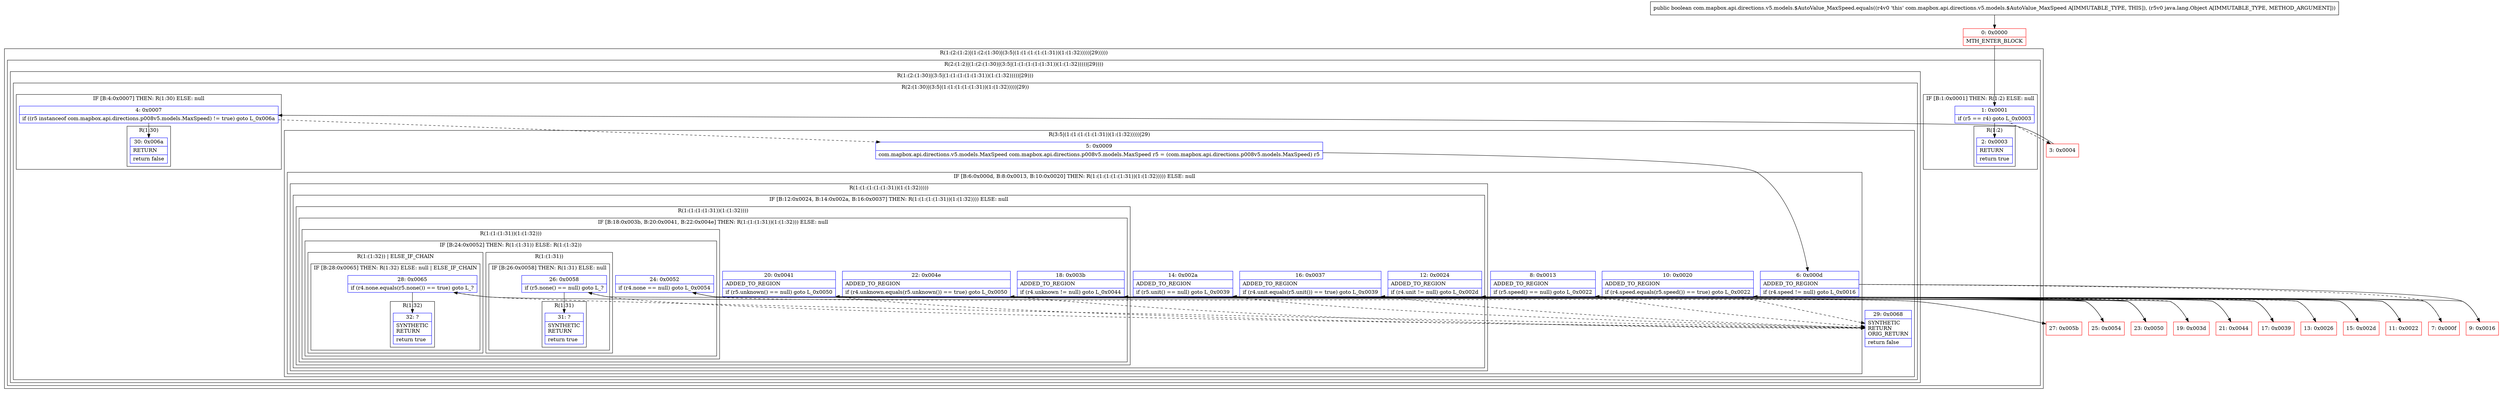 digraph "CFG forcom.mapbox.api.directions.v5.models.$AutoValue_MaxSpeed.equals(Ljava\/lang\/Object;)Z" {
subgraph cluster_Region_1583630562 {
label = "R(1:(2:(1:2)|(1:(2:(1:30)|(3:5|(1:(1:(1:(1:(1:31))(1:(1:32)))))|29)))))";
node [shape=record,color=blue];
subgraph cluster_Region_2084899494 {
label = "R(2:(1:2)|(1:(2:(1:30)|(3:5|(1:(1:(1:(1:(1:31))(1:(1:32)))))|29))))";
node [shape=record,color=blue];
subgraph cluster_IfRegion_637647292 {
label = "IF [B:1:0x0001] THEN: R(1:2) ELSE: null";
node [shape=record,color=blue];
Node_1 [shape=record,label="{1\:\ 0x0001|if (r5 == r4) goto L_0x0003\l}"];
subgraph cluster_Region_1019404000 {
label = "R(1:2)";
node [shape=record,color=blue];
Node_2 [shape=record,label="{2\:\ 0x0003|RETURN\l|return true\l}"];
}
}
subgraph cluster_Region_1084076738 {
label = "R(1:(2:(1:30)|(3:5|(1:(1:(1:(1:(1:31))(1:(1:32)))))|29)))";
node [shape=record,color=blue];
subgraph cluster_Region_341409869 {
label = "R(2:(1:30)|(3:5|(1:(1:(1:(1:(1:31))(1:(1:32)))))|29))";
node [shape=record,color=blue];
subgraph cluster_IfRegion_1061033763 {
label = "IF [B:4:0x0007] THEN: R(1:30) ELSE: null";
node [shape=record,color=blue];
Node_4 [shape=record,label="{4\:\ 0x0007|if ((r5 instanceof com.mapbox.api.directions.p008v5.models.MaxSpeed) != true) goto L_0x006a\l}"];
subgraph cluster_Region_362933242 {
label = "R(1:30)";
node [shape=record,color=blue];
Node_30 [shape=record,label="{30\:\ 0x006a|RETURN\l|return false\l}"];
}
}
subgraph cluster_Region_1840372954 {
label = "R(3:5|(1:(1:(1:(1:(1:31))(1:(1:32)))))|29)";
node [shape=record,color=blue];
Node_5 [shape=record,label="{5\:\ 0x0009|com.mapbox.api.directions.v5.models.MaxSpeed com.mapbox.api.directions.p008v5.models.MaxSpeed r5 = (com.mapbox.api.directions.p008v5.models.MaxSpeed) r5\l}"];
subgraph cluster_IfRegion_1841697555 {
label = "IF [B:6:0x000d, B:8:0x0013, B:10:0x0020] THEN: R(1:(1:(1:(1:(1:31))(1:(1:32))))) ELSE: null";
node [shape=record,color=blue];
Node_6 [shape=record,label="{6\:\ 0x000d|ADDED_TO_REGION\l|if (r4.speed != null) goto L_0x0016\l}"];
Node_8 [shape=record,label="{8\:\ 0x0013|ADDED_TO_REGION\l|if (r5.speed() == null) goto L_0x0022\l}"];
Node_10 [shape=record,label="{10\:\ 0x0020|ADDED_TO_REGION\l|if (r4.speed.equals(r5.speed()) == true) goto L_0x0022\l}"];
subgraph cluster_Region_948387886 {
label = "R(1:(1:(1:(1:(1:31))(1:(1:32)))))";
node [shape=record,color=blue];
subgraph cluster_IfRegion_647151910 {
label = "IF [B:12:0x0024, B:14:0x002a, B:16:0x0037] THEN: R(1:(1:(1:(1:31))(1:(1:32)))) ELSE: null";
node [shape=record,color=blue];
Node_12 [shape=record,label="{12\:\ 0x0024|ADDED_TO_REGION\l|if (r4.unit != null) goto L_0x002d\l}"];
Node_14 [shape=record,label="{14\:\ 0x002a|ADDED_TO_REGION\l|if (r5.unit() == null) goto L_0x0039\l}"];
Node_16 [shape=record,label="{16\:\ 0x0037|ADDED_TO_REGION\l|if (r4.unit.equals(r5.unit()) == true) goto L_0x0039\l}"];
subgraph cluster_Region_1610937499 {
label = "R(1:(1:(1:(1:31))(1:(1:32))))";
node [shape=record,color=blue];
subgraph cluster_IfRegion_280141578 {
label = "IF [B:18:0x003b, B:20:0x0041, B:22:0x004e] THEN: R(1:(1:(1:31))(1:(1:32))) ELSE: null";
node [shape=record,color=blue];
Node_18 [shape=record,label="{18\:\ 0x003b|ADDED_TO_REGION\l|if (r4.unknown != null) goto L_0x0044\l}"];
Node_20 [shape=record,label="{20\:\ 0x0041|ADDED_TO_REGION\l|if (r5.unknown() == null) goto L_0x0050\l}"];
Node_22 [shape=record,label="{22\:\ 0x004e|ADDED_TO_REGION\l|if (r4.unknown.equals(r5.unknown()) == true) goto L_0x0050\l}"];
subgraph cluster_Region_801923255 {
label = "R(1:(1:(1:31))(1:(1:32)))";
node [shape=record,color=blue];
subgraph cluster_IfRegion_891859087 {
label = "IF [B:24:0x0052] THEN: R(1:(1:31)) ELSE: R(1:(1:32))";
node [shape=record,color=blue];
Node_24 [shape=record,label="{24\:\ 0x0052|if (r4.none == null) goto L_0x0054\l}"];
subgraph cluster_Region_934023220 {
label = "R(1:(1:31))";
node [shape=record,color=blue];
subgraph cluster_IfRegion_1929823946 {
label = "IF [B:26:0x0058] THEN: R(1:31) ELSE: null";
node [shape=record,color=blue];
Node_26 [shape=record,label="{26\:\ 0x0058|if (r5.none() == null) goto L_?\l}"];
subgraph cluster_Region_1892387446 {
label = "R(1:31)";
node [shape=record,color=blue];
Node_31 [shape=record,label="{31\:\ ?|SYNTHETIC\lRETURN\l|return true\l}"];
}
}
}
subgraph cluster_Region_1020171520 {
label = "R(1:(1:32)) | ELSE_IF_CHAIN\l";
node [shape=record,color=blue];
subgraph cluster_IfRegion_772082994 {
label = "IF [B:28:0x0065] THEN: R(1:32) ELSE: null | ELSE_IF_CHAIN\l";
node [shape=record,color=blue];
Node_28 [shape=record,label="{28\:\ 0x0065|if (r4.none.equals(r5.none()) == true) goto L_?\l}"];
subgraph cluster_Region_1284695774 {
label = "R(1:32)";
node [shape=record,color=blue];
Node_32 [shape=record,label="{32\:\ ?|SYNTHETIC\lRETURN\l|return true\l}"];
}
}
}
}
}
}
}
}
}
}
Node_29 [shape=record,label="{29\:\ 0x0068|SYNTHETIC\lRETURN\lORIG_RETURN\l|return false\l}"];
}
}
}
}
}
Node_0 [shape=record,color=red,label="{0\:\ 0x0000|MTH_ENTER_BLOCK\l}"];
Node_3 [shape=record,color=red,label="{3\:\ 0x0004}"];
Node_7 [shape=record,color=red,label="{7\:\ 0x000f}"];
Node_9 [shape=record,color=red,label="{9\:\ 0x0016}"];
Node_11 [shape=record,color=red,label="{11\:\ 0x0022}"];
Node_13 [shape=record,color=red,label="{13\:\ 0x0026}"];
Node_15 [shape=record,color=red,label="{15\:\ 0x002d}"];
Node_17 [shape=record,color=red,label="{17\:\ 0x0039}"];
Node_19 [shape=record,color=red,label="{19\:\ 0x003d}"];
Node_21 [shape=record,color=red,label="{21\:\ 0x0044}"];
Node_23 [shape=record,color=red,label="{23\:\ 0x0050}"];
Node_25 [shape=record,color=red,label="{25\:\ 0x0054}"];
Node_27 [shape=record,color=red,label="{27\:\ 0x005b}"];
MethodNode[shape=record,label="{public boolean com.mapbox.api.directions.v5.models.$AutoValue_MaxSpeed.equals((r4v0 'this' com.mapbox.api.directions.v5.models.$AutoValue_MaxSpeed A[IMMUTABLE_TYPE, THIS]), (r5v0 java.lang.Object A[IMMUTABLE_TYPE, METHOD_ARGUMENT])) }"];
MethodNode -> Node_0;
Node_1 -> Node_2;
Node_1 -> Node_3[style=dashed];
Node_4 -> Node_5[style=dashed];
Node_4 -> Node_30;
Node_5 -> Node_6;
Node_6 -> Node_7[style=dashed];
Node_6 -> Node_9;
Node_8 -> Node_29[style=dashed];
Node_8 -> Node_11;
Node_10 -> Node_11;
Node_10 -> Node_29[style=dashed];
Node_12 -> Node_13[style=dashed];
Node_12 -> Node_15;
Node_14 -> Node_29[style=dashed];
Node_14 -> Node_17;
Node_16 -> Node_17;
Node_16 -> Node_29[style=dashed];
Node_18 -> Node_19[style=dashed];
Node_18 -> Node_21;
Node_20 -> Node_29[style=dashed];
Node_20 -> Node_23;
Node_22 -> Node_23;
Node_22 -> Node_29[style=dashed];
Node_24 -> Node_25;
Node_24 -> Node_27[style=dashed];
Node_26 -> Node_29[style=dashed];
Node_26 -> Node_31;
Node_28 -> Node_29[style=dashed];
Node_28 -> Node_32;
Node_0 -> Node_1;
Node_3 -> Node_4;
Node_7 -> Node_8;
Node_9 -> Node_10;
Node_11 -> Node_12;
Node_13 -> Node_14;
Node_15 -> Node_16;
Node_17 -> Node_18;
Node_19 -> Node_20;
Node_21 -> Node_22;
Node_23 -> Node_24;
Node_25 -> Node_26;
Node_27 -> Node_28;
}

